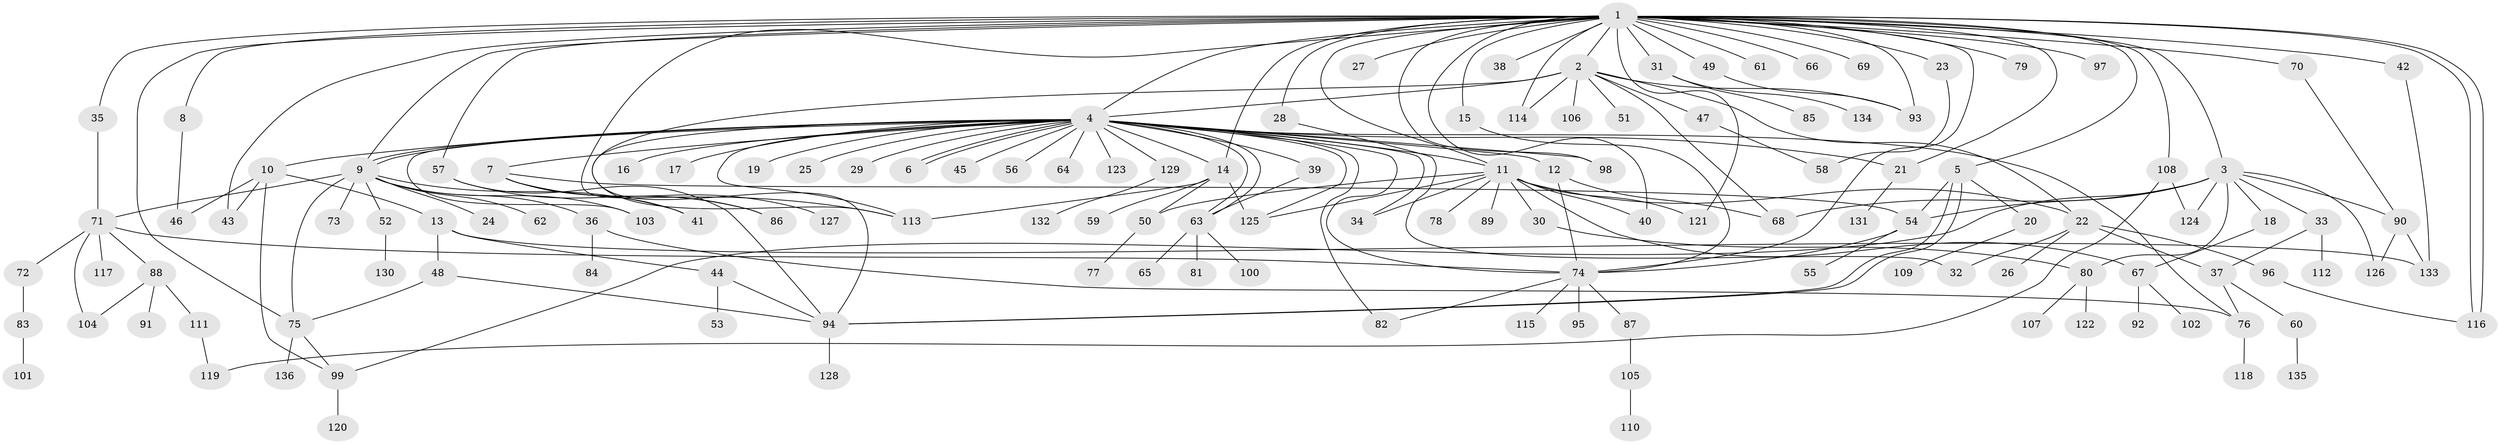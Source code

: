 // coarse degree distribution, {1: 0.38181818181818183, 26: 0.01818181818181818, 2: 0.2545454545454545, 5: 0.05454545454545454, 9: 0.03636363636363636, 27: 0.01818181818181818, 6: 0.03636363636363636, 3: 0.07272727272727272, 8: 0.01818181818181818, 4: 0.09090909090909091, 11: 0.01818181818181818}
// Generated by graph-tools (version 1.1) at 2025/36/03/04/25 23:36:57]
// undirected, 136 vertices, 199 edges
graph export_dot {
  node [color=gray90,style=filled];
  1;
  2;
  3;
  4;
  5;
  6;
  7;
  8;
  9;
  10;
  11;
  12;
  13;
  14;
  15;
  16;
  17;
  18;
  19;
  20;
  21;
  22;
  23;
  24;
  25;
  26;
  27;
  28;
  29;
  30;
  31;
  32;
  33;
  34;
  35;
  36;
  37;
  38;
  39;
  40;
  41;
  42;
  43;
  44;
  45;
  46;
  47;
  48;
  49;
  50;
  51;
  52;
  53;
  54;
  55;
  56;
  57;
  58;
  59;
  60;
  61;
  62;
  63;
  64;
  65;
  66;
  67;
  68;
  69;
  70;
  71;
  72;
  73;
  74;
  75;
  76;
  77;
  78;
  79;
  80;
  81;
  82;
  83;
  84;
  85;
  86;
  87;
  88;
  89;
  90;
  91;
  92;
  93;
  94;
  95;
  96;
  97;
  98;
  99;
  100;
  101;
  102;
  103;
  104;
  105;
  106;
  107;
  108;
  109;
  110;
  111;
  112;
  113;
  114;
  115;
  116;
  117;
  118;
  119;
  120;
  121;
  122;
  123;
  124;
  125;
  126;
  127;
  128;
  129;
  130;
  131;
  132;
  133;
  134;
  135;
  136;
  1 -- 2;
  1 -- 3;
  1 -- 4;
  1 -- 5;
  1 -- 8;
  1 -- 9;
  1 -- 11;
  1 -- 14;
  1 -- 15;
  1 -- 21;
  1 -- 23;
  1 -- 27;
  1 -- 28;
  1 -- 31;
  1 -- 35;
  1 -- 38;
  1 -- 40;
  1 -- 42;
  1 -- 43;
  1 -- 49;
  1 -- 57;
  1 -- 61;
  1 -- 66;
  1 -- 69;
  1 -- 70;
  1 -- 74;
  1 -- 75;
  1 -- 79;
  1 -- 93;
  1 -- 97;
  1 -- 98;
  1 -- 108;
  1 -- 113;
  1 -- 114;
  1 -- 116;
  1 -- 116;
  1 -- 121;
  2 -- 4;
  2 -- 22;
  2 -- 47;
  2 -- 51;
  2 -- 68;
  2 -- 93;
  2 -- 106;
  2 -- 113;
  2 -- 114;
  3 -- 18;
  3 -- 33;
  3 -- 54;
  3 -- 68;
  3 -- 80;
  3 -- 90;
  3 -- 99;
  3 -- 124;
  3 -- 126;
  4 -- 6;
  4 -- 6;
  4 -- 7;
  4 -- 9;
  4 -- 9;
  4 -- 10;
  4 -- 11;
  4 -- 12;
  4 -- 14;
  4 -- 16;
  4 -- 17;
  4 -- 19;
  4 -- 21;
  4 -- 25;
  4 -- 29;
  4 -- 34;
  4 -- 39;
  4 -- 45;
  4 -- 56;
  4 -- 63;
  4 -- 63;
  4 -- 64;
  4 -- 74;
  4 -- 76;
  4 -- 82;
  4 -- 94;
  4 -- 98;
  4 -- 103;
  4 -- 113;
  4 -- 123;
  4 -- 125;
  4 -- 129;
  5 -- 20;
  5 -- 54;
  5 -- 94;
  5 -- 94;
  7 -- 41;
  7 -- 54;
  7 -- 86;
  7 -- 127;
  8 -- 46;
  9 -- 24;
  9 -- 36;
  9 -- 41;
  9 -- 52;
  9 -- 62;
  9 -- 71;
  9 -- 73;
  9 -- 75;
  9 -- 103;
  10 -- 13;
  10 -- 43;
  10 -- 46;
  10 -- 99;
  11 -- 22;
  11 -- 30;
  11 -- 34;
  11 -- 40;
  11 -- 50;
  11 -- 67;
  11 -- 78;
  11 -- 89;
  11 -- 121;
  11 -- 125;
  12 -- 68;
  12 -- 74;
  13 -- 44;
  13 -- 48;
  13 -- 133;
  14 -- 50;
  14 -- 59;
  14 -- 113;
  14 -- 125;
  15 -- 74;
  18 -- 67;
  20 -- 109;
  21 -- 131;
  22 -- 26;
  22 -- 32;
  22 -- 37;
  22 -- 96;
  23 -- 58;
  28 -- 32;
  30 -- 80;
  31 -- 85;
  31 -- 134;
  33 -- 37;
  33 -- 112;
  35 -- 71;
  36 -- 76;
  36 -- 84;
  37 -- 60;
  37 -- 76;
  39 -- 63;
  42 -- 133;
  44 -- 53;
  44 -- 94;
  47 -- 58;
  48 -- 75;
  48 -- 94;
  49 -- 93;
  50 -- 77;
  52 -- 130;
  54 -- 55;
  54 -- 74;
  57 -- 86;
  57 -- 94;
  60 -- 135;
  63 -- 65;
  63 -- 81;
  63 -- 100;
  67 -- 92;
  67 -- 102;
  70 -- 90;
  71 -- 72;
  71 -- 74;
  71 -- 88;
  71 -- 104;
  71 -- 117;
  72 -- 83;
  74 -- 82;
  74 -- 87;
  74 -- 95;
  74 -- 115;
  75 -- 99;
  75 -- 136;
  76 -- 118;
  80 -- 107;
  80 -- 122;
  83 -- 101;
  87 -- 105;
  88 -- 91;
  88 -- 104;
  88 -- 111;
  90 -- 126;
  90 -- 133;
  94 -- 128;
  96 -- 116;
  99 -- 120;
  105 -- 110;
  108 -- 119;
  108 -- 124;
  111 -- 119;
  129 -- 132;
}

